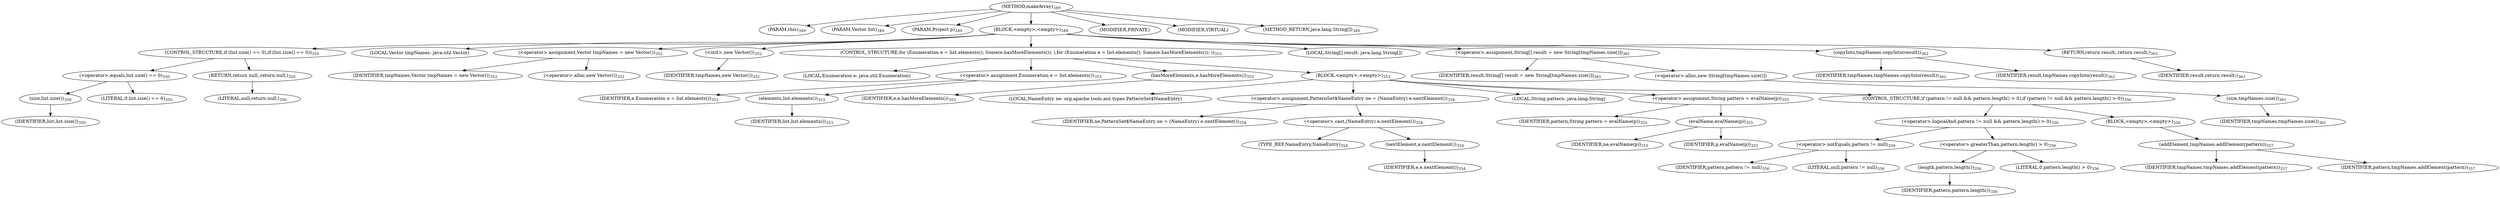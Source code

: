 digraph "makeArray" {  
"754" [label = <(METHOD,makeArray)<SUB>349</SUB>> ]
"755" [label = <(PARAM,this)<SUB>349</SUB>> ]
"756" [label = <(PARAM,Vector list)<SUB>349</SUB>> ]
"757" [label = <(PARAM,Project p)<SUB>349</SUB>> ]
"758" [label = <(BLOCK,&lt;empty&gt;,&lt;empty&gt;)<SUB>349</SUB>> ]
"759" [label = <(CONTROL_STRUCTURE,if (list.size() == 0),if (list.size() == 0))<SUB>350</SUB>> ]
"760" [label = <(&lt;operator&gt;.equals,list.size() == 0)<SUB>350</SUB>> ]
"761" [label = <(size,list.size())<SUB>350</SUB>> ]
"762" [label = <(IDENTIFIER,list,list.size())<SUB>350</SUB>> ]
"763" [label = <(LITERAL,0,list.size() == 0)<SUB>350</SUB>> ]
"764" [label = <(RETURN,return null;,return null;)<SUB>350</SUB>> ]
"765" [label = <(LITERAL,null,return null;)<SUB>350</SUB>> ]
"84" [label = <(LOCAL,Vector tmpNames: java.util.Vector)> ]
"766" [label = <(&lt;operator&gt;.assignment,Vector tmpNames = new Vector())<SUB>352</SUB>> ]
"767" [label = <(IDENTIFIER,tmpNames,Vector tmpNames = new Vector())<SUB>352</SUB>> ]
"768" [label = <(&lt;operator&gt;.alloc,new Vector())<SUB>352</SUB>> ]
"769" [label = <(&lt;init&gt;,new Vector())<SUB>352</SUB>> ]
"83" [label = <(IDENTIFIER,tmpNames,new Vector())<SUB>352</SUB>> ]
"770" [label = <(CONTROL_STRUCTURE,for (Enumeration e = list.elements(); Some(e.hasMoreElements()); ),for (Enumeration e = list.elements(); Some(e.hasMoreElements()); ))<SUB>353</SUB>> ]
"771" [label = <(LOCAL,Enumeration e: java.util.Enumeration)> ]
"772" [label = <(&lt;operator&gt;.assignment,Enumeration e = list.elements())<SUB>353</SUB>> ]
"773" [label = <(IDENTIFIER,e,Enumeration e = list.elements())<SUB>353</SUB>> ]
"774" [label = <(elements,list.elements())<SUB>353</SUB>> ]
"775" [label = <(IDENTIFIER,list,list.elements())<SUB>353</SUB>> ]
"776" [label = <(hasMoreElements,e.hasMoreElements())<SUB>353</SUB>> ]
"777" [label = <(IDENTIFIER,e,e.hasMoreElements())<SUB>353</SUB>> ]
"778" [label = <(BLOCK,&lt;empty&gt;,&lt;empty&gt;)<SUB>353</SUB>> ]
"779" [label = <(LOCAL,NameEntry ne: org.apache.tools.ant.types.PatternSet$NameEntry)> ]
"780" [label = <(&lt;operator&gt;.assignment,PatternSet$NameEntry ne = (NameEntry) e.nextElement())<SUB>354</SUB>> ]
"781" [label = <(IDENTIFIER,ne,PatternSet$NameEntry ne = (NameEntry) e.nextElement())<SUB>354</SUB>> ]
"782" [label = <(&lt;operator&gt;.cast,(NameEntry) e.nextElement())<SUB>354</SUB>> ]
"783" [label = <(TYPE_REF,NameEntry,NameEntry)<SUB>354</SUB>> ]
"784" [label = <(nextElement,e.nextElement())<SUB>354</SUB>> ]
"785" [label = <(IDENTIFIER,e,e.nextElement())<SUB>354</SUB>> ]
"786" [label = <(LOCAL,String pattern: java.lang.String)> ]
"787" [label = <(&lt;operator&gt;.assignment,String pattern = evalName(p))<SUB>355</SUB>> ]
"788" [label = <(IDENTIFIER,pattern,String pattern = evalName(p))<SUB>355</SUB>> ]
"789" [label = <(evalName,evalName(p))<SUB>355</SUB>> ]
"790" [label = <(IDENTIFIER,ne,evalName(p))<SUB>355</SUB>> ]
"791" [label = <(IDENTIFIER,p,evalName(p))<SUB>355</SUB>> ]
"792" [label = <(CONTROL_STRUCTURE,if (pattern != null &amp;&amp; pattern.length() &gt; 0),if (pattern != null &amp;&amp; pattern.length() &gt; 0))<SUB>356</SUB>> ]
"793" [label = <(&lt;operator&gt;.logicalAnd,pattern != null &amp;&amp; pattern.length() &gt; 0)<SUB>356</SUB>> ]
"794" [label = <(&lt;operator&gt;.notEquals,pattern != null)<SUB>356</SUB>> ]
"795" [label = <(IDENTIFIER,pattern,pattern != null)<SUB>356</SUB>> ]
"796" [label = <(LITERAL,null,pattern != null)<SUB>356</SUB>> ]
"797" [label = <(&lt;operator&gt;.greaterThan,pattern.length() &gt; 0)<SUB>356</SUB>> ]
"798" [label = <(length,pattern.length())<SUB>356</SUB>> ]
"799" [label = <(IDENTIFIER,pattern,pattern.length())<SUB>356</SUB>> ]
"800" [label = <(LITERAL,0,pattern.length() &gt; 0)<SUB>356</SUB>> ]
"801" [label = <(BLOCK,&lt;empty&gt;,&lt;empty&gt;)<SUB>356</SUB>> ]
"802" [label = <(addElement,tmpNames.addElement(pattern))<SUB>357</SUB>> ]
"803" [label = <(IDENTIFIER,tmpNames,tmpNames.addElement(pattern))<SUB>357</SUB>> ]
"804" [label = <(IDENTIFIER,pattern,tmpNames.addElement(pattern))<SUB>357</SUB>> ]
"805" [label = <(LOCAL,String[] result: java.lang.String[])> ]
"806" [label = <(&lt;operator&gt;.assignment,String[] result = new String[tmpNames.size()])<SUB>361</SUB>> ]
"807" [label = <(IDENTIFIER,result,String[] result = new String[tmpNames.size()])<SUB>361</SUB>> ]
"808" [label = <(&lt;operator&gt;.alloc,new String[tmpNames.size()])> ]
"809" [label = <(size,tmpNames.size())<SUB>361</SUB>> ]
"810" [label = <(IDENTIFIER,tmpNames,tmpNames.size())<SUB>361</SUB>> ]
"811" [label = <(copyInto,tmpNames.copyInto(result))<SUB>362</SUB>> ]
"812" [label = <(IDENTIFIER,tmpNames,tmpNames.copyInto(result))<SUB>362</SUB>> ]
"813" [label = <(IDENTIFIER,result,tmpNames.copyInto(result))<SUB>362</SUB>> ]
"814" [label = <(RETURN,return result;,return result;)<SUB>363</SUB>> ]
"815" [label = <(IDENTIFIER,result,return result;)<SUB>363</SUB>> ]
"816" [label = <(MODIFIER,PRIVATE)> ]
"817" [label = <(MODIFIER,VIRTUAL)> ]
"818" [label = <(METHOD_RETURN,java.lang.String[])<SUB>349</SUB>> ]
  "754" -> "755" 
  "754" -> "756" 
  "754" -> "757" 
  "754" -> "758" 
  "754" -> "816" 
  "754" -> "817" 
  "754" -> "818" 
  "758" -> "759" 
  "758" -> "84" 
  "758" -> "766" 
  "758" -> "769" 
  "758" -> "770" 
  "758" -> "805" 
  "758" -> "806" 
  "758" -> "811" 
  "758" -> "814" 
  "759" -> "760" 
  "759" -> "764" 
  "760" -> "761" 
  "760" -> "763" 
  "761" -> "762" 
  "764" -> "765" 
  "766" -> "767" 
  "766" -> "768" 
  "769" -> "83" 
  "770" -> "771" 
  "770" -> "772" 
  "770" -> "776" 
  "770" -> "778" 
  "772" -> "773" 
  "772" -> "774" 
  "774" -> "775" 
  "776" -> "777" 
  "778" -> "779" 
  "778" -> "780" 
  "778" -> "786" 
  "778" -> "787" 
  "778" -> "792" 
  "780" -> "781" 
  "780" -> "782" 
  "782" -> "783" 
  "782" -> "784" 
  "784" -> "785" 
  "787" -> "788" 
  "787" -> "789" 
  "789" -> "790" 
  "789" -> "791" 
  "792" -> "793" 
  "792" -> "801" 
  "793" -> "794" 
  "793" -> "797" 
  "794" -> "795" 
  "794" -> "796" 
  "797" -> "798" 
  "797" -> "800" 
  "798" -> "799" 
  "801" -> "802" 
  "802" -> "803" 
  "802" -> "804" 
  "806" -> "807" 
  "806" -> "808" 
  "808" -> "809" 
  "809" -> "810" 
  "811" -> "812" 
  "811" -> "813" 
  "814" -> "815" 
}
